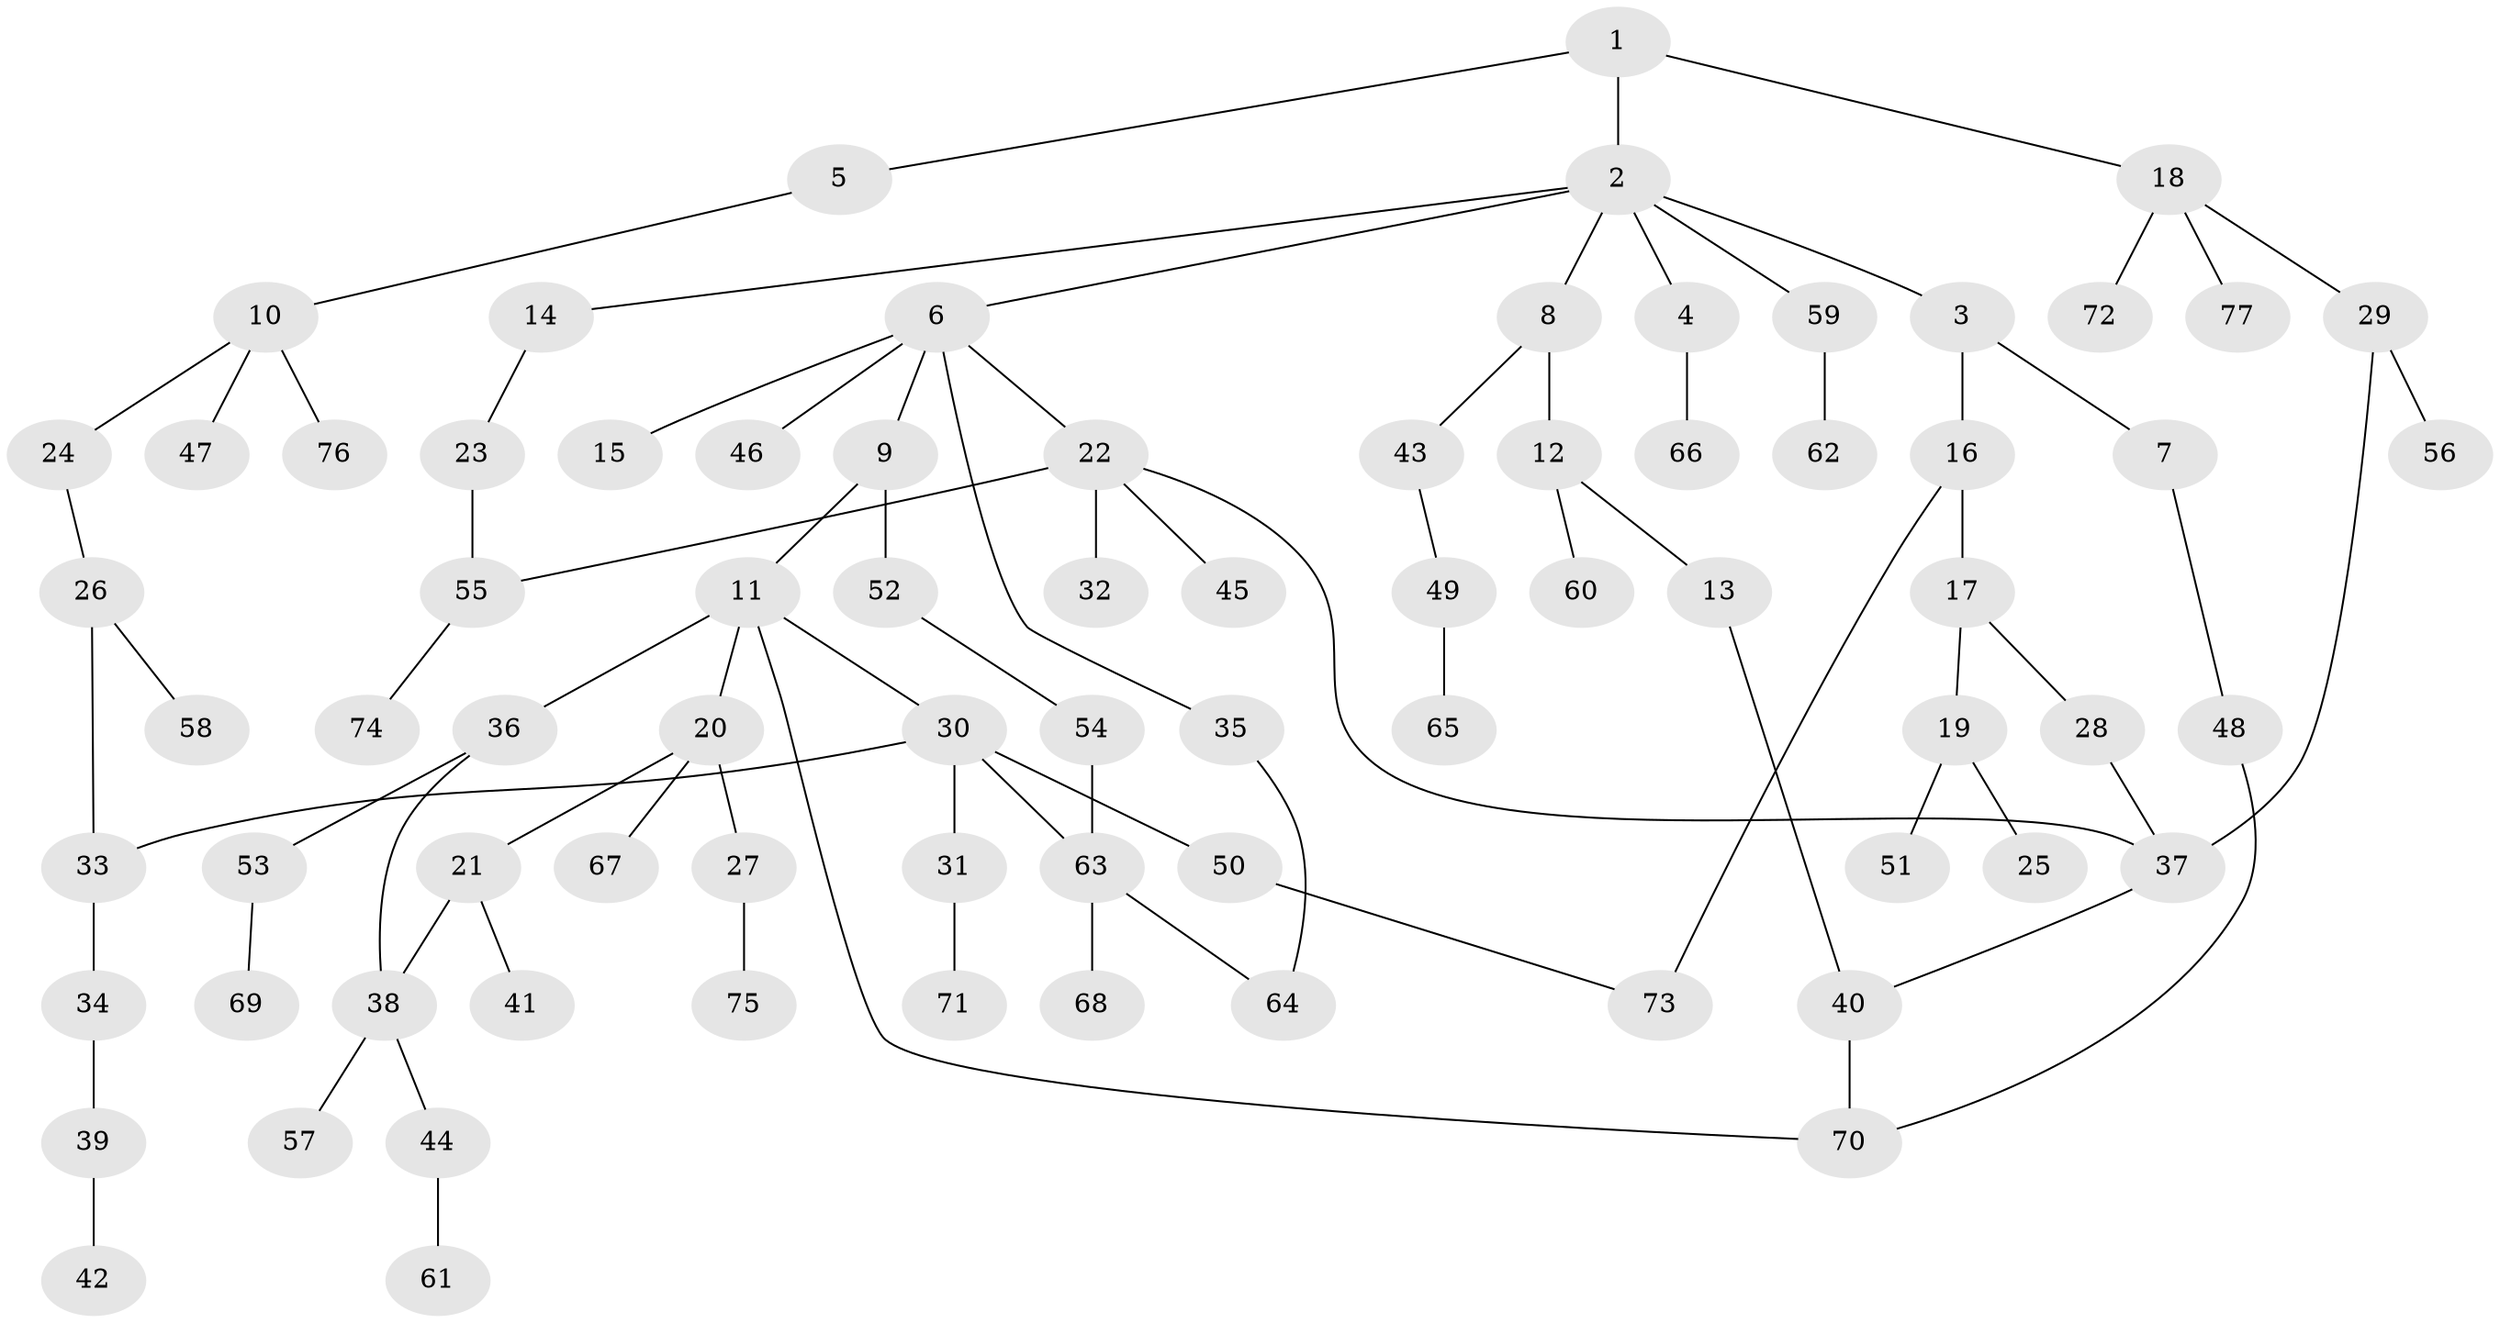 // Generated by graph-tools (version 1.1) at 2025/01/03/09/25 03:01:12]
// undirected, 77 vertices, 87 edges
graph export_dot {
graph [start="1"]
  node [color=gray90,style=filled];
  1;
  2;
  3;
  4;
  5;
  6;
  7;
  8;
  9;
  10;
  11;
  12;
  13;
  14;
  15;
  16;
  17;
  18;
  19;
  20;
  21;
  22;
  23;
  24;
  25;
  26;
  27;
  28;
  29;
  30;
  31;
  32;
  33;
  34;
  35;
  36;
  37;
  38;
  39;
  40;
  41;
  42;
  43;
  44;
  45;
  46;
  47;
  48;
  49;
  50;
  51;
  52;
  53;
  54;
  55;
  56;
  57;
  58;
  59;
  60;
  61;
  62;
  63;
  64;
  65;
  66;
  67;
  68;
  69;
  70;
  71;
  72;
  73;
  74;
  75;
  76;
  77;
  1 -- 2;
  1 -- 5;
  1 -- 18;
  2 -- 3;
  2 -- 4;
  2 -- 6;
  2 -- 8;
  2 -- 14;
  2 -- 59;
  3 -- 7;
  3 -- 16;
  4 -- 66;
  5 -- 10;
  6 -- 9;
  6 -- 15;
  6 -- 22;
  6 -- 35;
  6 -- 46;
  7 -- 48;
  8 -- 12;
  8 -- 43;
  9 -- 11;
  9 -- 52;
  10 -- 24;
  10 -- 47;
  10 -- 76;
  11 -- 20;
  11 -- 30;
  11 -- 36;
  11 -- 70;
  12 -- 13;
  12 -- 60;
  13 -- 40;
  14 -- 23;
  16 -- 17;
  16 -- 73;
  17 -- 19;
  17 -- 28;
  18 -- 29;
  18 -- 72;
  18 -- 77;
  19 -- 25;
  19 -- 51;
  20 -- 21;
  20 -- 27;
  20 -- 67;
  21 -- 41;
  21 -- 38;
  22 -- 32;
  22 -- 45;
  22 -- 55;
  22 -- 37;
  23 -- 55;
  24 -- 26;
  26 -- 58;
  26 -- 33;
  27 -- 75;
  28 -- 37;
  29 -- 56;
  29 -- 37;
  30 -- 31;
  30 -- 33;
  30 -- 50;
  30 -- 63;
  31 -- 71;
  33 -- 34;
  34 -- 39;
  35 -- 64;
  36 -- 38;
  36 -- 53;
  37 -- 40;
  38 -- 44;
  38 -- 57;
  39 -- 42;
  40 -- 70;
  43 -- 49;
  44 -- 61;
  48 -- 70;
  49 -- 65;
  50 -- 73;
  52 -- 54;
  53 -- 69;
  54 -- 63;
  55 -- 74;
  59 -- 62;
  63 -- 64;
  63 -- 68;
}
